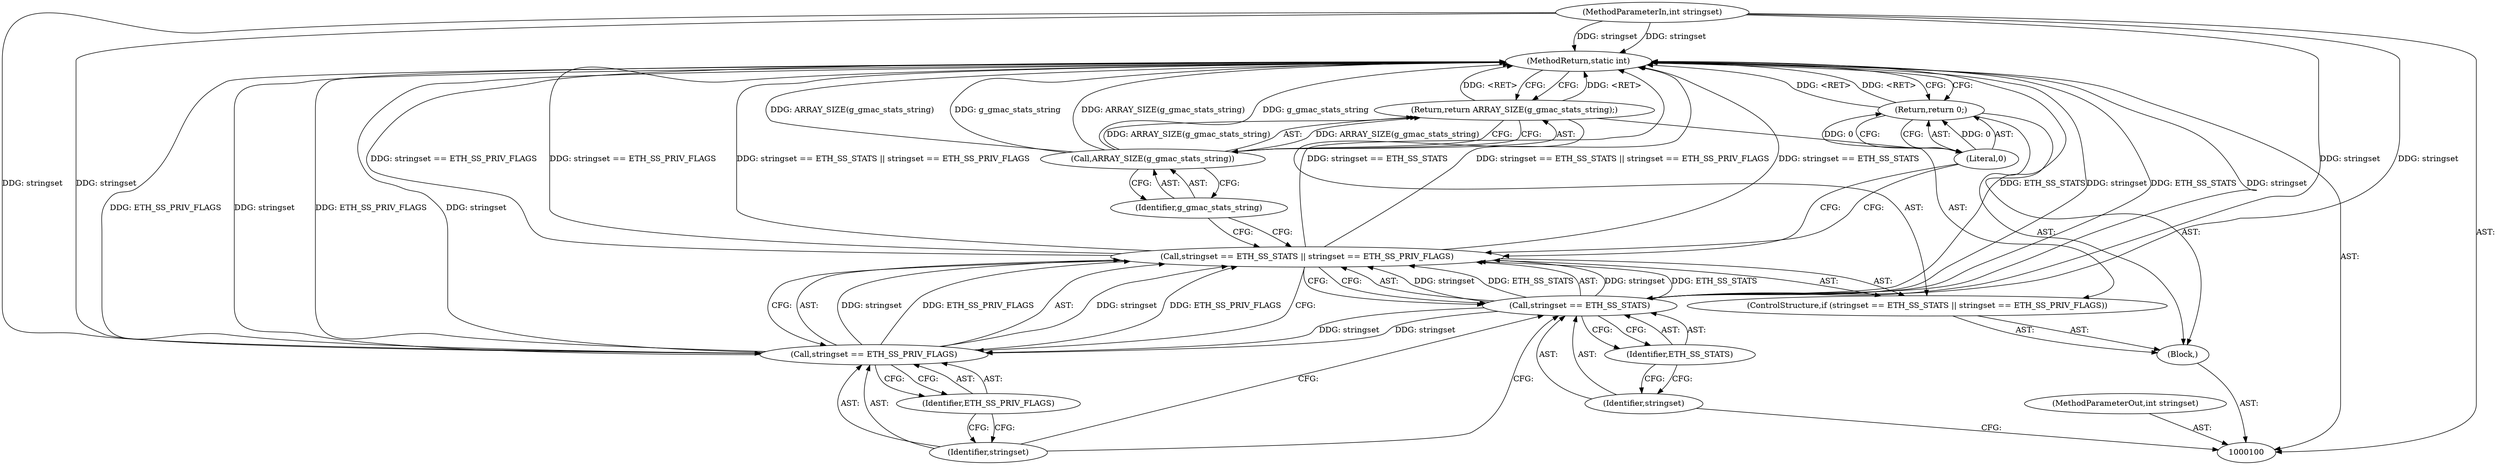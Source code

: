 digraph "0_linux_412b65d15a7f8a93794653968308fc100f2aa87c" {
"1000116" [label="(MethodReturn,static int)"];
"1000101" [label="(MethodParameterIn,int stringset)"];
"1000136" [label="(MethodParameterOut,int stringset)"];
"1000102" [label="(Block,)"];
"1000103" [label="(ControlStructure,if (stringset == ETH_SS_STATS || stringset == ETH_SS_PRIV_FLAGS))"];
"1000107" [label="(Identifier,ETH_SS_STATS)"];
"1000108" [label="(Call,stringset == ETH_SS_PRIV_FLAGS)"];
"1000109" [label="(Identifier,stringset)"];
"1000110" [label="(Identifier,ETH_SS_PRIV_FLAGS)"];
"1000104" [label="(Call,stringset == ETH_SS_STATS || stringset == ETH_SS_PRIV_FLAGS)"];
"1000105" [label="(Call,stringset == ETH_SS_STATS)"];
"1000106" [label="(Identifier,stringset)"];
"1000112" [label="(Call,ARRAY_SIZE(g_gmac_stats_string))"];
"1000113" [label="(Identifier,g_gmac_stats_string)"];
"1000111" [label="(Return,return ARRAY_SIZE(g_gmac_stats_string);)"];
"1000114" [label="(Return,return 0;)"];
"1000115" [label="(Literal,0)"];
"1000116" -> "1000100"  [label="AST: "];
"1000116" -> "1000111"  [label="CFG: "];
"1000116" -> "1000114"  [label="CFG: "];
"1000104" -> "1000116"  [label="DDG: stringset == ETH_SS_PRIV_FLAGS"];
"1000104" -> "1000116"  [label="DDG: stringset == ETH_SS_STATS || stringset == ETH_SS_PRIV_FLAGS"];
"1000104" -> "1000116"  [label="DDG: stringset == ETH_SS_STATS"];
"1000105" -> "1000116"  [label="DDG: ETH_SS_STATS"];
"1000105" -> "1000116"  [label="DDG: stringset"];
"1000112" -> "1000116"  [label="DDG: ARRAY_SIZE(g_gmac_stats_string)"];
"1000112" -> "1000116"  [label="DDG: g_gmac_stats_string"];
"1000101" -> "1000116"  [label="DDG: stringset"];
"1000108" -> "1000116"  [label="DDG: ETH_SS_PRIV_FLAGS"];
"1000108" -> "1000116"  [label="DDG: stringset"];
"1000111" -> "1000116"  [label="DDG: <RET>"];
"1000114" -> "1000116"  [label="DDG: <RET>"];
"1000101" -> "1000100"  [label="AST: "];
"1000101" -> "1000116"  [label="DDG: stringset"];
"1000101" -> "1000105"  [label="DDG: stringset"];
"1000101" -> "1000108"  [label="DDG: stringset"];
"1000136" -> "1000100"  [label="AST: "];
"1000102" -> "1000100"  [label="AST: "];
"1000103" -> "1000102"  [label="AST: "];
"1000114" -> "1000102"  [label="AST: "];
"1000103" -> "1000102"  [label="AST: "];
"1000104" -> "1000103"  [label="AST: "];
"1000111" -> "1000103"  [label="AST: "];
"1000107" -> "1000105"  [label="AST: "];
"1000107" -> "1000106"  [label="CFG: "];
"1000105" -> "1000107"  [label="CFG: "];
"1000108" -> "1000104"  [label="AST: "];
"1000108" -> "1000110"  [label="CFG: "];
"1000109" -> "1000108"  [label="AST: "];
"1000110" -> "1000108"  [label="AST: "];
"1000104" -> "1000108"  [label="CFG: "];
"1000108" -> "1000116"  [label="DDG: ETH_SS_PRIV_FLAGS"];
"1000108" -> "1000116"  [label="DDG: stringset"];
"1000108" -> "1000104"  [label="DDG: stringset"];
"1000108" -> "1000104"  [label="DDG: ETH_SS_PRIV_FLAGS"];
"1000105" -> "1000108"  [label="DDG: stringset"];
"1000101" -> "1000108"  [label="DDG: stringset"];
"1000109" -> "1000108"  [label="AST: "];
"1000109" -> "1000105"  [label="CFG: "];
"1000110" -> "1000109"  [label="CFG: "];
"1000110" -> "1000108"  [label="AST: "];
"1000110" -> "1000109"  [label="CFG: "];
"1000108" -> "1000110"  [label="CFG: "];
"1000104" -> "1000103"  [label="AST: "];
"1000104" -> "1000105"  [label="CFG: "];
"1000104" -> "1000108"  [label="CFG: "];
"1000105" -> "1000104"  [label="AST: "];
"1000108" -> "1000104"  [label="AST: "];
"1000113" -> "1000104"  [label="CFG: "];
"1000115" -> "1000104"  [label="CFG: "];
"1000104" -> "1000116"  [label="DDG: stringset == ETH_SS_PRIV_FLAGS"];
"1000104" -> "1000116"  [label="DDG: stringset == ETH_SS_STATS || stringset == ETH_SS_PRIV_FLAGS"];
"1000104" -> "1000116"  [label="DDG: stringset == ETH_SS_STATS"];
"1000105" -> "1000104"  [label="DDG: stringset"];
"1000105" -> "1000104"  [label="DDG: ETH_SS_STATS"];
"1000108" -> "1000104"  [label="DDG: stringset"];
"1000108" -> "1000104"  [label="DDG: ETH_SS_PRIV_FLAGS"];
"1000105" -> "1000104"  [label="AST: "];
"1000105" -> "1000107"  [label="CFG: "];
"1000106" -> "1000105"  [label="AST: "];
"1000107" -> "1000105"  [label="AST: "];
"1000109" -> "1000105"  [label="CFG: "];
"1000104" -> "1000105"  [label="CFG: "];
"1000105" -> "1000116"  [label="DDG: ETH_SS_STATS"];
"1000105" -> "1000116"  [label="DDG: stringset"];
"1000105" -> "1000104"  [label="DDG: stringset"];
"1000105" -> "1000104"  [label="DDG: ETH_SS_STATS"];
"1000101" -> "1000105"  [label="DDG: stringset"];
"1000105" -> "1000108"  [label="DDG: stringset"];
"1000106" -> "1000105"  [label="AST: "];
"1000106" -> "1000100"  [label="CFG: "];
"1000107" -> "1000106"  [label="CFG: "];
"1000112" -> "1000111"  [label="AST: "];
"1000112" -> "1000113"  [label="CFG: "];
"1000113" -> "1000112"  [label="AST: "];
"1000111" -> "1000112"  [label="CFG: "];
"1000112" -> "1000116"  [label="DDG: ARRAY_SIZE(g_gmac_stats_string)"];
"1000112" -> "1000116"  [label="DDG: g_gmac_stats_string"];
"1000112" -> "1000111"  [label="DDG: ARRAY_SIZE(g_gmac_stats_string)"];
"1000113" -> "1000112"  [label="AST: "];
"1000113" -> "1000104"  [label="CFG: "];
"1000112" -> "1000113"  [label="CFG: "];
"1000111" -> "1000103"  [label="AST: "];
"1000111" -> "1000112"  [label="CFG: "];
"1000112" -> "1000111"  [label="AST: "];
"1000116" -> "1000111"  [label="CFG: "];
"1000111" -> "1000116"  [label="DDG: <RET>"];
"1000112" -> "1000111"  [label="DDG: ARRAY_SIZE(g_gmac_stats_string)"];
"1000114" -> "1000102"  [label="AST: "];
"1000114" -> "1000115"  [label="CFG: "];
"1000115" -> "1000114"  [label="AST: "];
"1000116" -> "1000114"  [label="CFG: "];
"1000114" -> "1000116"  [label="DDG: <RET>"];
"1000115" -> "1000114"  [label="DDG: 0"];
"1000115" -> "1000114"  [label="AST: "];
"1000115" -> "1000104"  [label="CFG: "];
"1000114" -> "1000115"  [label="CFG: "];
"1000115" -> "1000114"  [label="DDG: 0"];
}
